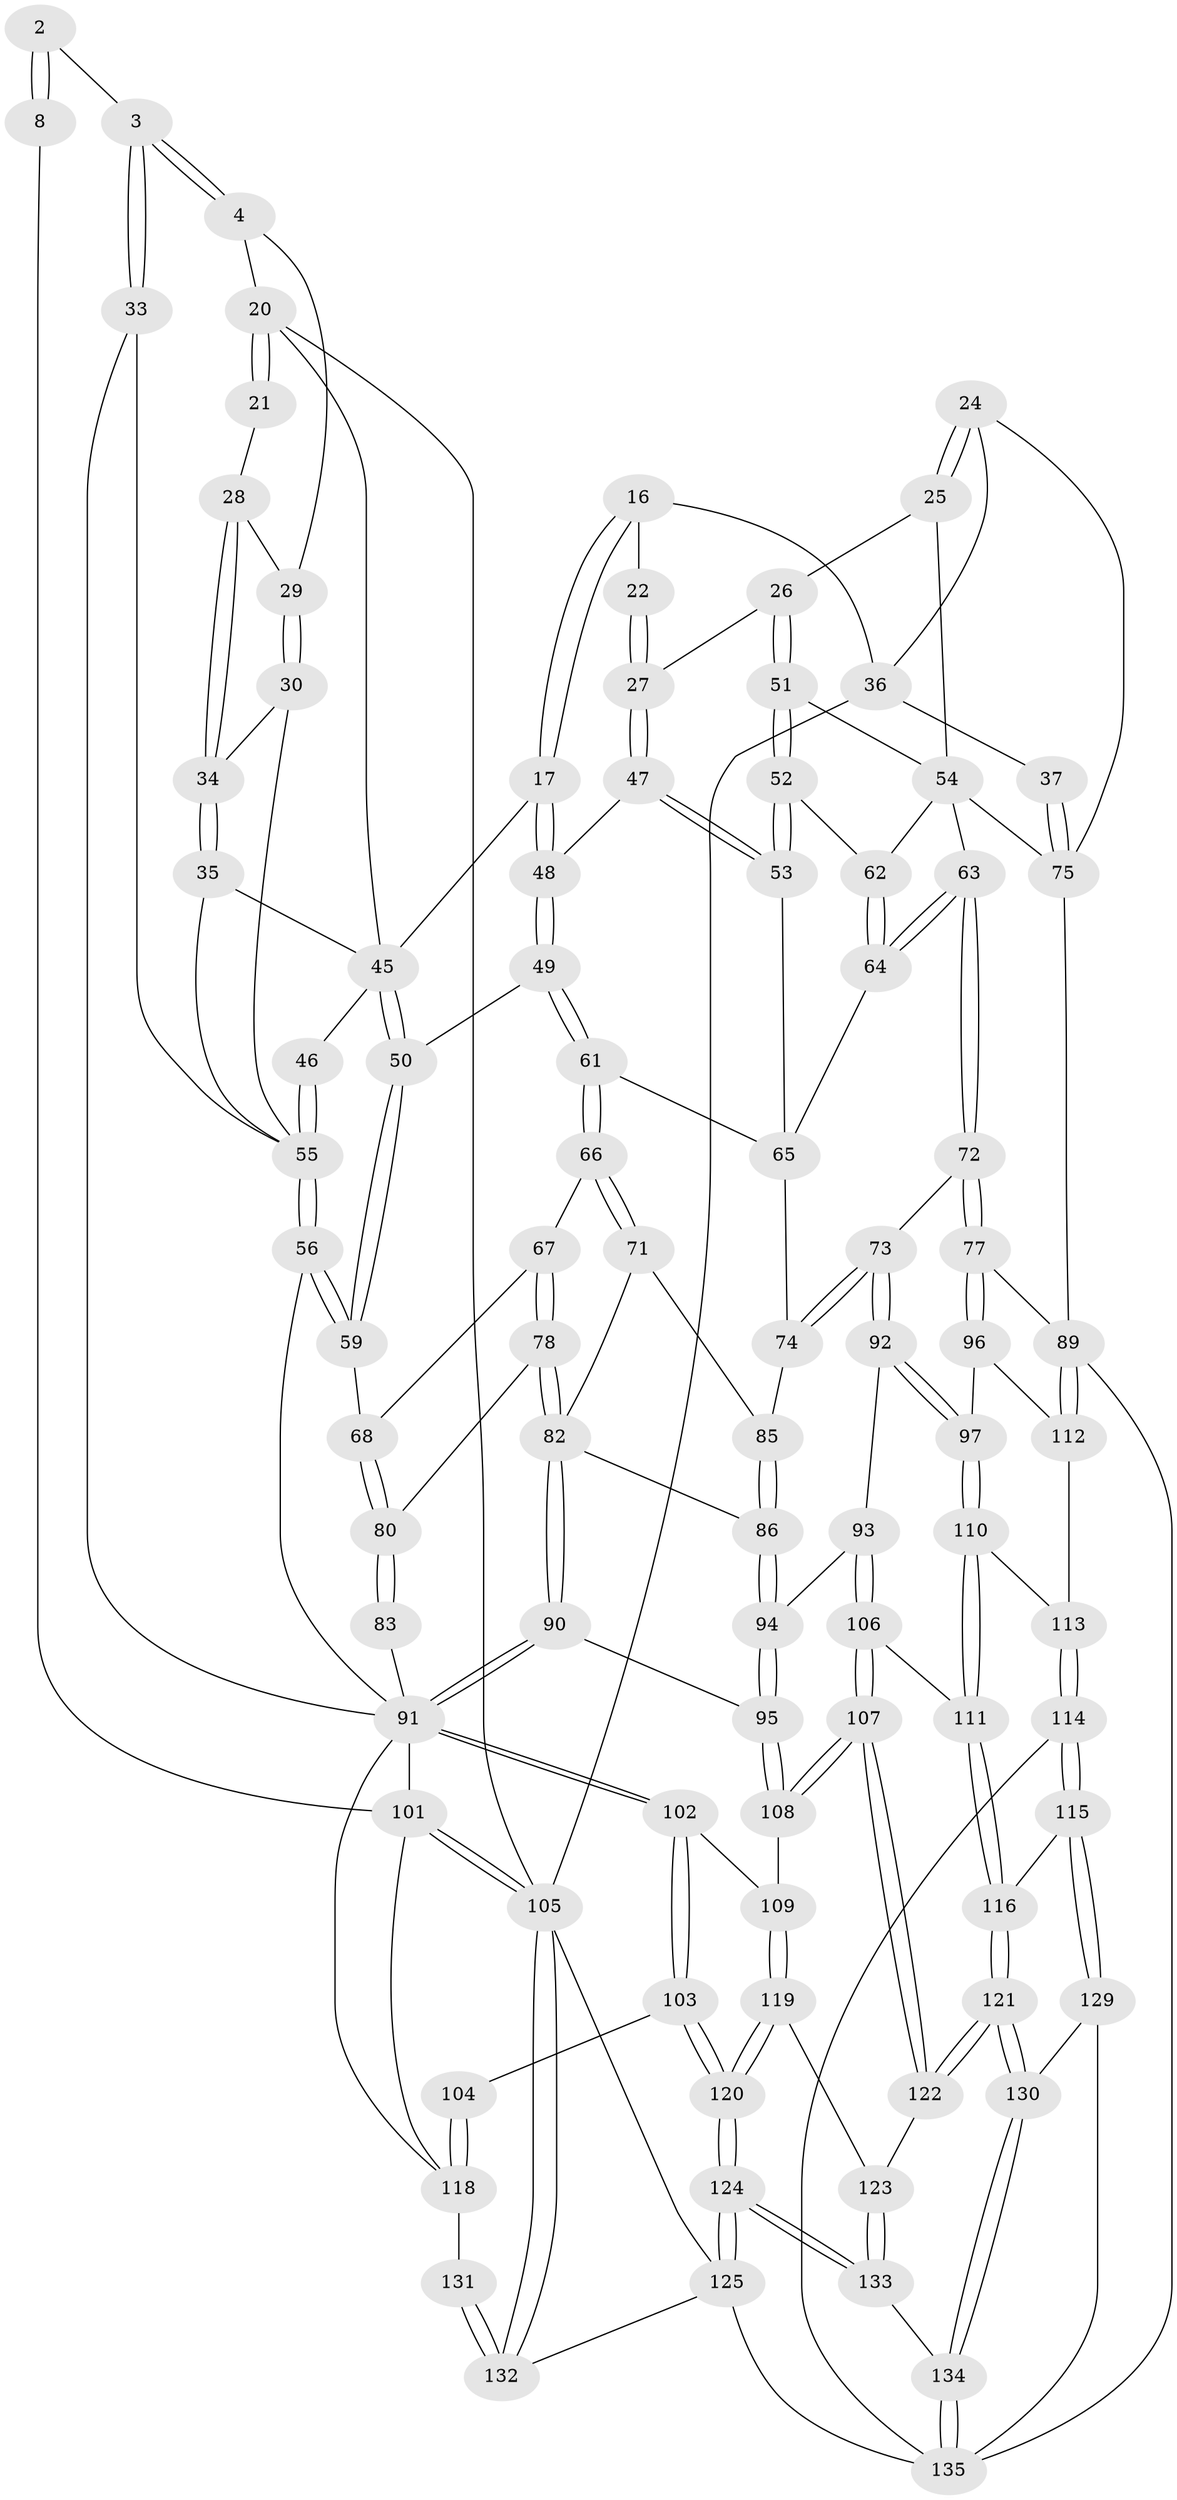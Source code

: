 // original degree distribution, {3: 0.022222222222222223, 4: 0.21481481481481482, 5: 0.5555555555555556, 6: 0.2074074074074074}
// Generated by graph-tools (version 1.1) at 2025/05/03/04/25 22:05:36]
// undirected, 94 vertices, 221 edges
graph export_dot {
graph [start="1"]
  node [color=gray90,style=filled];
  2 [pos="+0.1011783736732843+0.09888675223406083",super="+1"];
  3 [pos="+0.12382029844782451+0.09687948729836872"];
  4 [pos="+0.18601371752901133+0.015165730254449526"];
  8 [pos="+0.0024566843586690673+0.1301982399433195"];
  16 [pos="+0.49562479457845066+0.1425540318510025",super="+12"];
  17 [pos="+0.48617500262060237+0.1465060611813861"];
  20 [pos="+0.41360523024378737+0.09099296345181641",super="+15+5"];
  21 [pos="+0.3535109753861557+0.08088770853741828"];
  22 [pos="+0.6403569513338125+0.12991493555943692"];
  24 [pos="+0.8795830856775728+0.06819809476783323"];
  25 [pos="+0.8341383984931279+0.16383533386436855"];
  26 [pos="+0.6581062768625034+0.1512442622004904"];
  27 [pos="+0.6569563445947436+0.15017308234151538"];
  28 [pos="+0.32961796635978663+0.09527502077466159"];
  29 [pos="+0.2100828810412468+0.039820186214507856"];
  30 [pos="+0.27729329999273233+0.14105609606797204"];
  33 [pos="+0.18643343959159842+0.1951584292648202"];
  34 [pos="+0.30597760789039957+0.11919328455984779"];
  35 [pos="+0.3580956380608526+0.1843423497415175"];
  36 [pos="+1+0.11990060418352082",super="+23"];
  37 [pos="+1+0.16638614285081538"];
  45 [pos="+0.37187957953233924+0.26279622446225603",super="+19"];
  46 [pos="+0.37062509398291116+0.2617863430686684"];
  47 [pos="+0.5720964001029187+0.27681045753956546"];
  48 [pos="+0.49341371477513424+0.2717256111808992"];
  49 [pos="+0.4838742921158606+0.30349997993465483"];
  50 [pos="+0.385124416854185+0.3559704803440855"];
  51 [pos="+0.6686254488613038+0.20030882118952267"];
  52 [pos="+0.6748081512550151+0.28939253657899877"];
  53 [pos="+0.6323466433707143+0.33550230416424826"];
  54 [pos="+0.8213475256175033+0.2832416319564592",super="+41+40"];
  55 [pos="+0.2532038364706364+0.2279808864119232",super="+32+31+42"];
  56 [pos="+0.27194240175449125+0.41167078330222995"];
  59 [pos="+0.3616607911534145+0.3877821308234256"];
  61 [pos="+0.5804672343409959+0.40078971950990083"];
  62 [pos="+0.6784663566638452+0.2910231171338319"];
  63 [pos="+0.8893495332713358+0.3425464067667783"];
  64 [pos="+0.7628618615108446+0.37745423951536133"];
  65 [pos="+0.7353948468269021+0.4087248916427657",super="+60"];
  66 [pos="+0.5802548400389064+0.4026817236810187"];
  67 [pos="+0.5622862994481479+0.42081142718218506"];
  68 [pos="+0.3904351882459052+0.40977032190444834"];
  71 [pos="+0.6359659003112094+0.4508598566378172"];
  72 [pos="+0.8734225038643398+0.47160012543827634"];
  73 [pos="+0.8325648649380496+0.5374393721681934"];
  74 [pos="+0.7591535562821161+0.5110207847603607",super="+69"];
  75 [pos="+1+0.30484416173344353",super="+39+38"];
  77 [pos="+1+0.5723165138354598"];
  78 [pos="+0.5281447030850188+0.4971458924186666"];
  80 [pos="+0.41827717590853103+0.4510432039292896",super="+79"];
  82 [pos="+0.5353039508334092+0.567928708224771",super="+81"];
  83 [pos="+0.418228919225453+0.5693809247368695"];
  85 [pos="+0.7321221234425438+0.5186276299069703",super="+70"];
  86 [pos="+0.675690894469106+0.562235434272378"];
  89 [pos="+1+0.7631952244458452",super="+76"];
  90 [pos="+0.522819548082683+0.5936921937105625"];
  91 [pos="+0.42043112228722884+0.6374943374737431",super="+84"];
  92 [pos="+0.8523483817846146+0.6250543660696698"];
  93 [pos="+0.7332063809134333+0.6538652516154838"];
  94 [pos="+0.680507321794763+0.6146102031709958"];
  95 [pos="+0.5969593288658511+0.6583301303226908"];
  96 [pos="+0.9158068658012762+0.6324423558733502"];
  97 [pos="+0.8586333688527877+0.6313292386725875"];
  101 [pos="+0+0.7362910390197569",super="+44+9"];
  102 [pos="+0.40075850838761007+0.7301433397447304"];
  103 [pos="+0.32652368961009487+0.7963730635626352"];
  104 [pos="+0.28891708268497573+0.7952001005449477"];
  105 [pos="+0+0.9105941903713091",super="+14"];
  106 [pos="+0.6745690414034491+0.7823325752542598"];
  107 [pos="+0.6378824632052139+0.7995569698004579"];
  108 [pos="+0.619670380565209+0.7879430234107249"];
  109 [pos="+0.5431264049403558+0.7868017673164146"];
  110 [pos="+0.8549136881834939+0.6816408059870005"];
  111 [pos="+0.8213469792075561+0.7923962294108883"];
  112 [pos="+0.9800776009318329+0.7557431194918472"];
  113 [pos="+0.9529920052943907+0.7702931796191955"];
  114 [pos="+0.8941114364364945+0.8664357962377192"];
  115 [pos="+0.8771533930421391+0.8652265408487471"];
  116 [pos="+0.8626559805115624+0.8589574688560597"];
  118 [pos="+0.1952835612370931+0.8288884127743675",super="+100+98"];
  119 [pos="+0.47998766750085053+0.9138550025852085"];
  120 [pos="+0.39668504620947004+0.9348876826288136"];
  121 [pos="+0.7429467974417743+0.9429103841859333"];
  122 [pos="+0.6425191678495408+0.8526120879509534"];
  123 [pos="+0.5822137469700108+0.9438801529368144"];
  124 [pos="+0.36404830268863364+1"];
  125 [pos="+0.20635875068046416+1",super="+87"];
  129 [pos="+0.8603934017620436+0.9690864327702063"];
  130 [pos="+0.7434350780932676+1"];
  131 [pos="+0.1470080456469675+0.8559038979387814",super="+127"];
  132 [pos="+0+0.9111740723561945",super="+126"];
  133 [pos="+0.6000584997440049+1"];
  134 [pos="+0.7000022141606104+1"];
  135 [pos="+1+1",super="+128"];
  2 -- 3;
  2 -- 8 [weight=2];
  2 -- 8;
  3 -- 4;
  3 -- 4;
  3 -- 33;
  3 -- 33;
  4 -- 29;
  4 -- 20;
  8 -- 101;
  16 -- 17;
  16 -- 17;
  16 -- 22 [weight=2];
  16 -- 36;
  17 -- 48;
  17 -- 48;
  17 -- 45;
  20 -- 21 [weight=2];
  20 -- 21;
  20 -- 105;
  20 -- 45;
  21 -- 28;
  22 -- 27;
  22 -- 27;
  24 -- 25;
  24 -- 25;
  24 -- 36;
  24 -- 75;
  25 -- 26;
  25 -- 54;
  26 -- 27;
  26 -- 51;
  26 -- 51;
  27 -- 47;
  27 -- 47;
  28 -- 29;
  28 -- 34;
  28 -- 34;
  29 -- 30;
  29 -- 30;
  30 -- 34;
  30 -- 55;
  33 -- 55;
  33 -- 91;
  34 -- 35;
  34 -- 35;
  35 -- 55;
  35 -- 45;
  36 -- 37;
  36 -- 105 [weight=2];
  37 -- 75 [weight=2];
  37 -- 75;
  45 -- 46;
  45 -- 50;
  45 -- 50;
  46 -- 55 [weight=2];
  46 -- 55;
  47 -- 48;
  47 -- 53;
  47 -- 53;
  48 -- 49;
  48 -- 49;
  49 -- 50;
  49 -- 61;
  49 -- 61;
  50 -- 59;
  50 -- 59;
  51 -- 52;
  51 -- 52;
  51 -- 54;
  52 -- 53;
  52 -- 53;
  52 -- 62;
  53 -- 65;
  54 -- 62;
  54 -- 75;
  54 -- 63;
  55 -- 56;
  55 -- 56;
  56 -- 59;
  56 -- 59;
  56 -- 91;
  59 -- 68;
  61 -- 66;
  61 -- 66;
  61 -- 65;
  62 -- 64;
  62 -- 64;
  63 -- 64;
  63 -- 64;
  63 -- 72;
  63 -- 72;
  64 -- 65;
  65 -- 74;
  66 -- 67;
  66 -- 71;
  66 -- 71;
  67 -- 68;
  67 -- 78;
  67 -- 78;
  68 -- 80;
  68 -- 80;
  71 -- 85;
  71 -- 82;
  72 -- 73;
  72 -- 77;
  72 -- 77;
  73 -- 74;
  73 -- 74;
  73 -- 92;
  73 -- 92;
  74 -- 85 [weight=2];
  75 -- 89;
  77 -- 96;
  77 -- 96;
  77 -- 89;
  78 -- 82;
  78 -- 82;
  78 -- 80;
  80 -- 83 [weight=2];
  80 -- 83;
  82 -- 90;
  82 -- 90;
  82 -- 86;
  83 -- 91;
  85 -- 86;
  85 -- 86;
  86 -- 94;
  86 -- 94;
  89 -- 112;
  89 -- 112;
  89 -- 135;
  90 -- 91;
  90 -- 91;
  90 -- 95;
  91 -- 102;
  91 -- 102;
  91 -- 101;
  91 -- 118;
  92 -- 93;
  92 -- 97;
  92 -- 97;
  93 -- 94;
  93 -- 106;
  93 -- 106;
  94 -- 95;
  94 -- 95;
  95 -- 108;
  95 -- 108;
  96 -- 97;
  96 -- 112;
  97 -- 110;
  97 -- 110;
  101 -- 105 [weight=2];
  101 -- 105;
  101 -- 118;
  102 -- 103;
  102 -- 103;
  102 -- 109;
  103 -- 104;
  103 -- 120;
  103 -- 120;
  104 -- 118 [weight=2];
  104 -- 118;
  105 -- 132;
  105 -- 132;
  105 -- 125 [weight=2];
  106 -- 107;
  106 -- 107;
  106 -- 111;
  107 -- 108;
  107 -- 108;
  107 -- 122;
  107 -- 122;
  108 -- 109;
  109 -- 119;
  109 -- 119;
  110 -- 111;
  110 -- 111;
  110 -- 113;
  111 -- 116;
  111 -- 116;
  112 -- 113;
  113 -- 114;
  113 -- 114;
  114 -- 115;
  114 -- 115;
  114 -- 135;
  115 -- 116;
  115 -- 129;
  115 -- 129;
  116 -- 121;
  116 -- 121;
  118 -- 131 [weight=2];
  119 -- 120;
  119 -- 120;
  119 -- 123;
  120 -- 124;
  120 -- 124;
  121 -- 122;
  121 -- 122;
  121 -- 130;
  121 -- 130;
  122 -- 123;
  123 -- 133;
  123 -- 133;
  124 -- 125;
  124 -- 125;
  124 -- 133;
  124 -- 133;
  125 -- 135 [weight=2];
  125 -- 132;
  129 -- 130;
  129 -- 135;
  130 -- 134;
  130 -- 134;
  131 -- 132 [weight=2];
  131 -- 132;
  133 -- 134;
  134 -- 135;
  134 -- 135;
}
